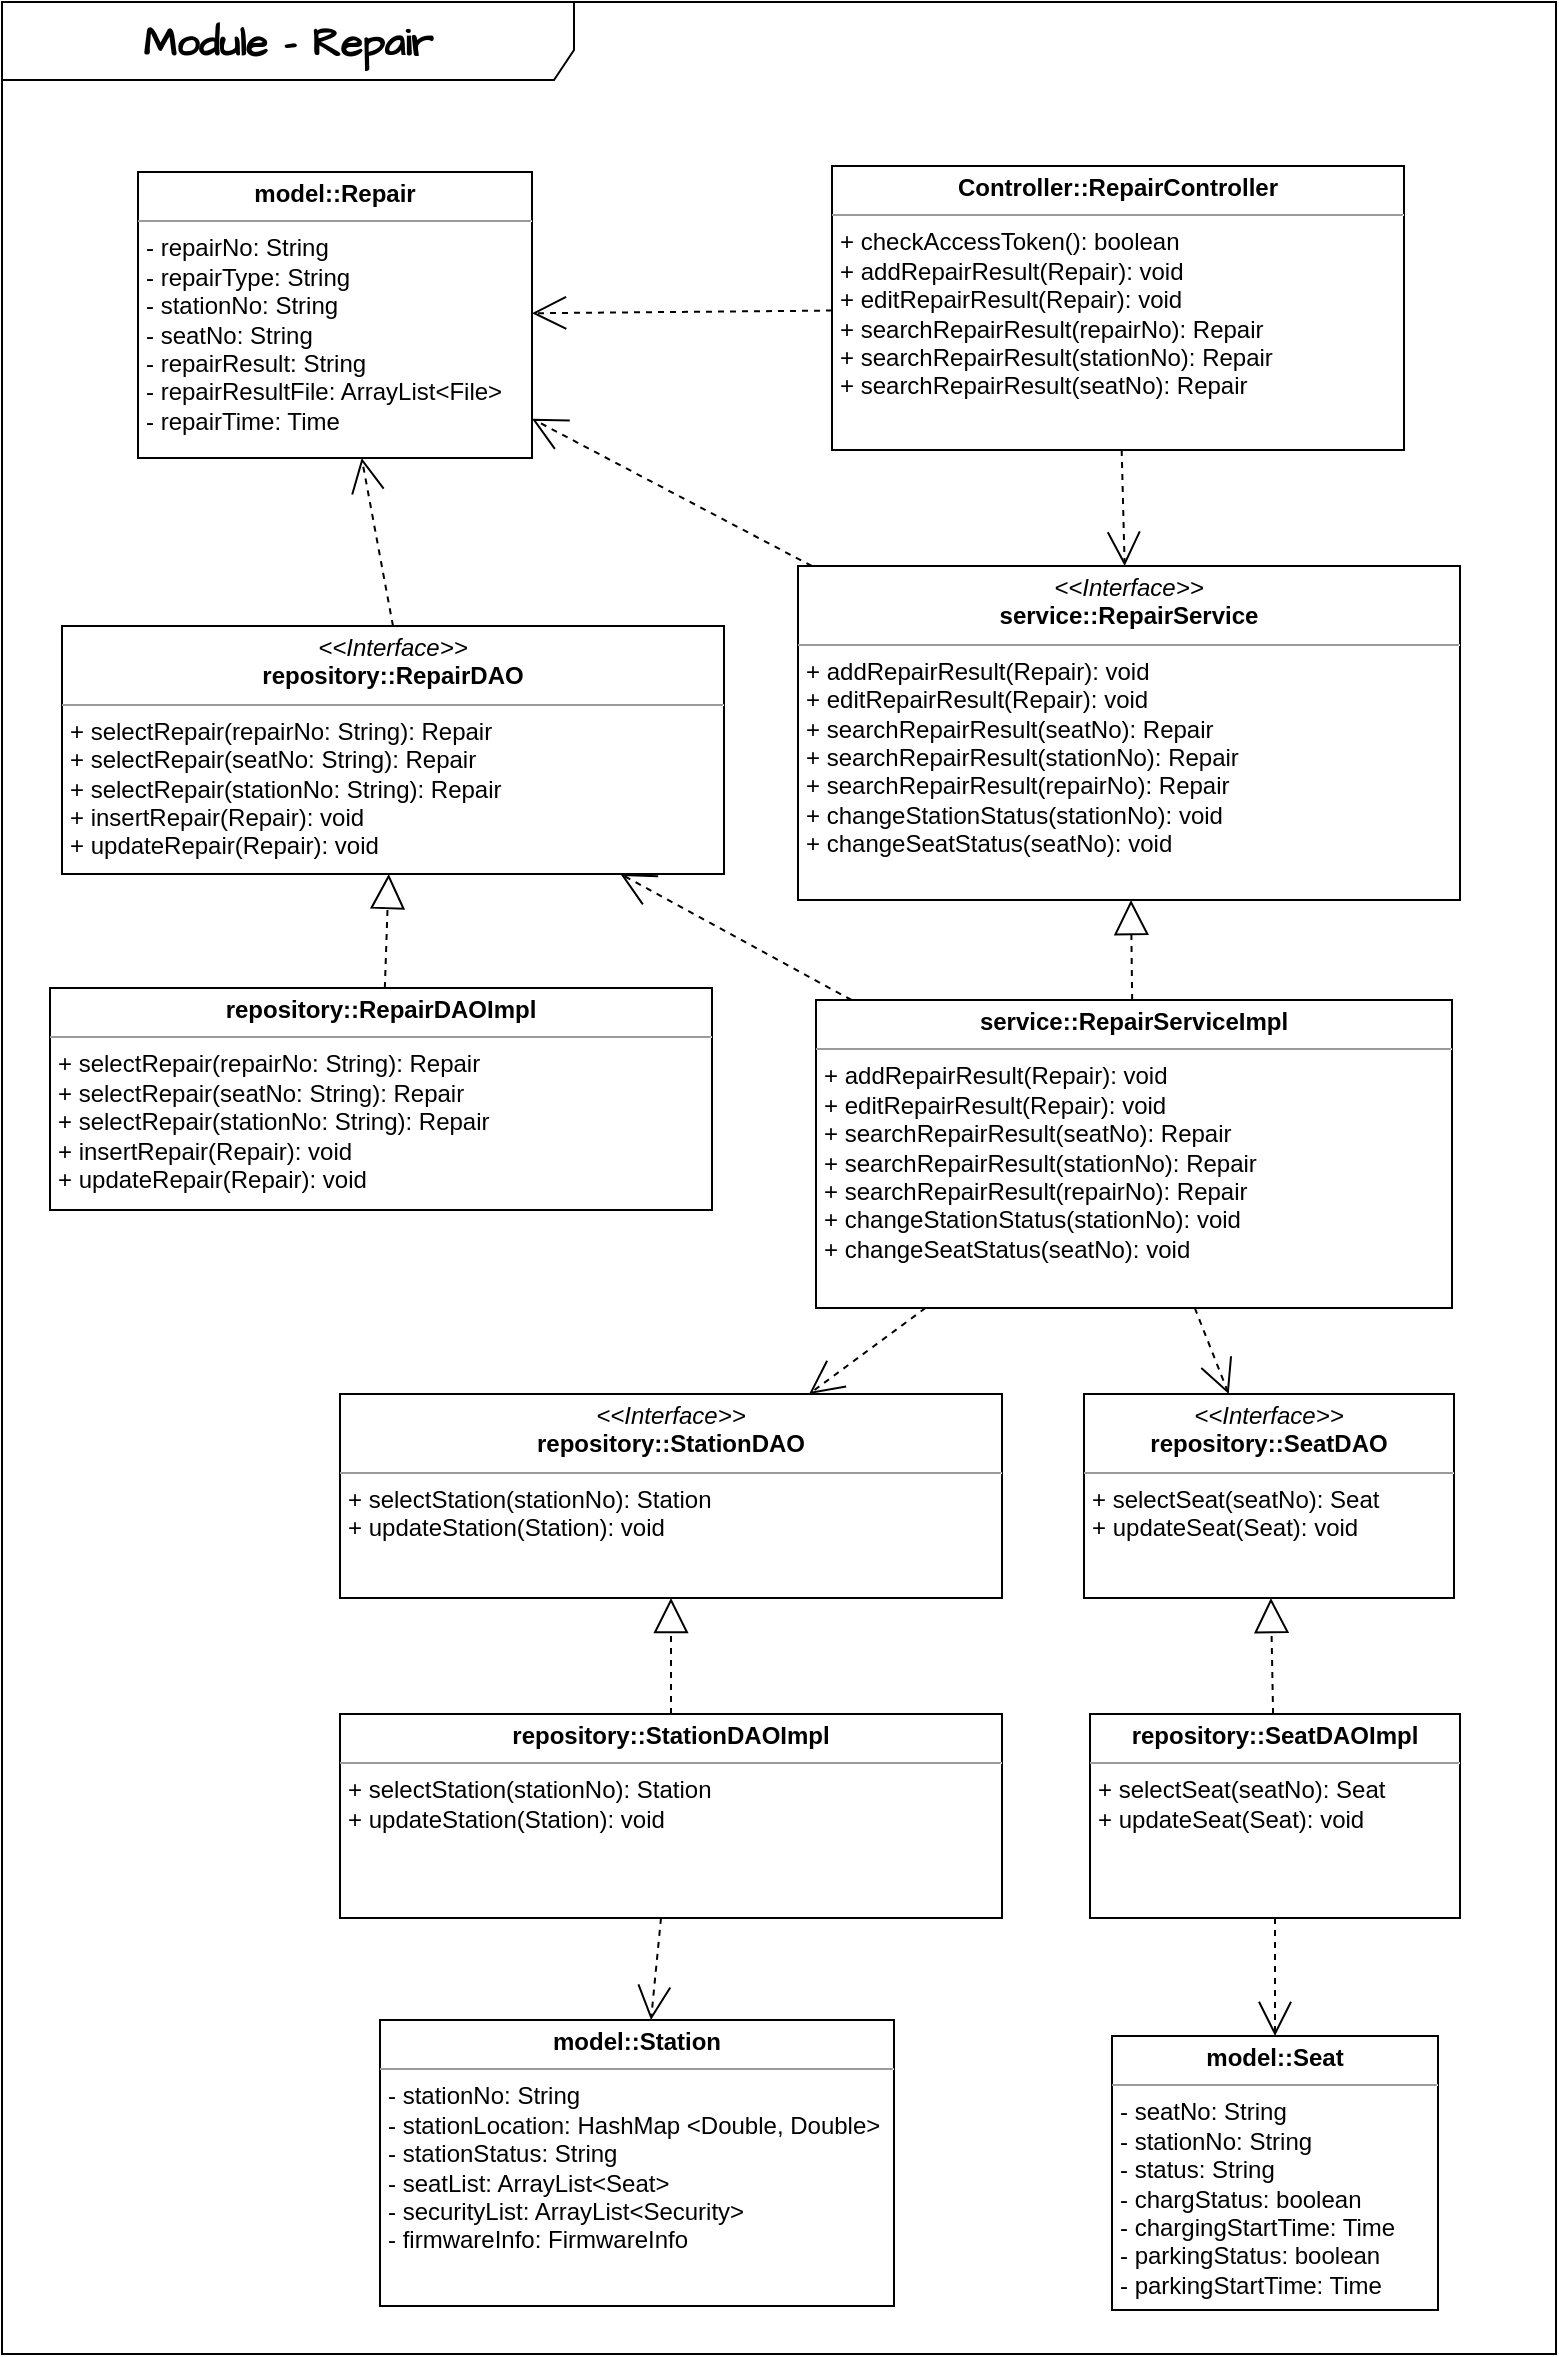 <mxfile version="21.7.2" type="github">
  <diagram name="페이지-1" id="SD5uGVti8S3krNSPn7eM">
    <mxGraphModel dx="598" dy="994" grid="0" gridSize="10" guides="1" tooltips="1" connect="1" arrows="1" fold="1" page="0" pageScale="1" pageWidth="827" pageHeight="1169" math="0" shadow="0">
      <root>
        <mxCell id="0" />
        <mxCell id="1" parent="0" />
        <mxCell id="VC6YzEF67Aat66i6p4av-2" value="&lt;b&gt;Module - Repair&lt;/b&gt;" style="shape=umlFrame;whiteSpace=wrap;html=1;pointerEvents=0;hachureGap=4;fontFamily=Architects Daughter;fontSource=https%3A%2F%2Ffonts.googleapis.com%2Fcss%3Ffamily%3DArchitects%2BDaughter;fontSize=20;width=286;height=39;labelBackgroundColor=none;rounded=0;" parent="1" vertex="1">
          <mxGeometry x="1517" y="27" width="777" height="1176" as="geometry" />
        </mxCell>
        <mxCell id="VC6YzEF67Aat66i6p4av-3" style="edgeStyle=none;shape=connector;rounded=0;hachureGap=4;orthogonalLoop=1;jettySize=auto;html=1;dashed=1;labelBackgroundColor=none;strokeColor=default;fontFamily=Architects Daughter;fontSource=https%3A%2F%2Ffonts.googleapis.com%2Fcss%3Ffamily%3DArchitects%2BDaughter;fontSize=16;fontColor=default;endArrow=open;endFill=0;endSize=15;" parent="1" source="VC6YzEF67Aat66i6p4av-9" target="VC6YzEF67Aat66i6p4av-5" edge="1">
          <mxGeometry relative="1" as="geometry" />
        </mxCell>
        <mxCell id="VC6YzEF67Aat66i6p4av-4" style="edgeStyle=none;shape=connector;rounded=0;hachureGap=4;orthogonalLoop=1;jettySize=auto;html=1;dashed=1;labelBackgroundColor=none;strokeColor=default;fontFamily=Architects Daughter;fontSource=https%3A%2F%2Ffonts.googleapis.com%2Fcss%3Ffamily%3DArchitects%2BDaughter;fontSize=16;fontColor=default;endArrow=open;endFill=0;endSize=15;" parent="1" source="VC6YzEF67Aat66i6p4av-5" target="VC6YzEF67Aat66i6p4av-13" edge="1">
          <mxGeometry relative="1" as="geometry" />
        </mxCell>
        <mxCell id="VC6YzEF67Aat66i6p4av-5" value="&lt;p style=&quot;margin:0px;margin-top:4px;text-align:center;&quot;&gt;&lt;i&gt;&amp;lt;&amp;lt;Interface&amp;gt;&amp;gt;&lt;/i&gt;&lt;br&gt;&lt;b style=&quot;background-color: initial;&quot;&gt;service::RepairService&lt;/b&gt;&lt;/p&gt;&lt;p style=&quot;margin:0px;margin-top:4px;text-align:center;&quot;&gt;&lt;/p&gt;&lt;hr size=&quot;1&quot;&gt;&lt;p style=&quot;margin:0px;margin-left:4px;&quot;&gt;+&lt;span style=&quot;border-color: var(--border-color); background-color: initial;&quot;&gt;&amp;nbsp;addRepairResult(Repair): void&lt;/span&gt;&lt;/p&gt;&lt;p style=&quot;margin:0px;margin-left:4px;&quot;&gt;&lt;span style=&quot;border-color: var(--border-color); background-color: initial;&quot;&gt;+ editRepairResult(Repair): void&lt;/span&gt;&lt;/p&gt;&lt;p style=&quot;margin:0px;margin-left:4px;&quot;&gt;&lt;span style=&quot;background-color: initial;&quot;&gt;+ searchRepairResult(seatNo): Repair&lt;/span&gt;&lt;/p&gt;&lt;p style=&quot;margin:0px;margin-left:4px;&quot;&gt;+ searchRepairResult(stationNo): Repair&lt;span style=&quot;background-color: initial;&quot;&gt;&lt;br&gt;&lt;/span&gt;&lt;/p&gt;&lt;p style=&quot;margin:0px;margin-left:4px;&quot;&gt;+ searchRepairResult(repairNo): Repair&lt;/p&gt;&lt;p style=&quot;margin:0px;margin-left:4px;&quot;&gt;+ changeStationStatus(stationNo): void&lt;/p&gt;&lt;p style=&quot;margin:0px;margin-left:4px;&quot;&gt;+ changeSeatStatus(seatNo): void&lt;br&gt;&lt;/p&gt;" style="verticalAlign=top;align=left;overflow=fill;fontSize=12;fontFamily=Helvetica;html=1;whiteSpace=wrap;" parent="1" vertex="1">
          <mxGeometry x="1915" y="309" width="331" height="167" as="geometry" />
        </mxCell>
        <mxCell id="VC6YzEF67Aat66i6p4av-6" style="edgeStyle=none;shape=connector;rounded=0;hachureGap=4;orthogonalLoop=1;jettySize=auto;html=1;dashed=1;labelBackgroundColor=none;strokeColor=default;fontFamily=Architects Daughter;fontSource=https%3A%2F%2Ffonts.googleapis.com%2Fcss%3Ffamily%3DArchitects%2BDaughter;fontSize=16;fontColor=default;endArrow=open;endFill=0;endSize=15;exitX=0.5;exitY=0;exitDx=0;exitDy=0;" parent="1" source="VC6YzEF67Aat66i6p4av-7" target="VC6YzEF67Aat66i6p4av-13" edge="1">
          <mxGeometry relative="1" as="geometry" />
        </mxCell>
        <mxCell id="VC6YzEF67Aat66i6p4av-7" value="&lt;p style=&quot;margin:0px;margin-top:4px;text-align:center;&quot;&gt;&lt;i&gt;&amp;lt;&amp;lt;Interface&amp;gt;&amp;gt;&lt;/i&gt;&lt;br&gt;&lt;b style=&quot;background-color: initial;&quot;&gt;repository::RepairDAO&lt;/b&gt;&lt;/p&gt;&lt;p style=&quot;margin:0px;margin-top:4px;text-align:center;&quot;&gt;&lt;/p&gt;&lt;hr size=&quot;1&quot;&gt;&lt;p style=&quot;margin:0px;margin-left:4px;&quot;&gt;+ selectRepair(repairNo: String): Repair&lt;/p&gt;&lt;p style=&quot;margin:0px;margin-left:4px;&quot;&gt;+ selectRepair(seatNo: String): Repair&lt;br&gt;&lt;/p&gt;&lt;p style=&quot;margin:0px;margin-left:4px;&quot;&gt;+ selectRepair(stationNo: String): Repair&lt;br&gt;&lt;/p&gt;&lt;p style=&quot;margin:0px;margin-left:4px;&quot;&gt;+ insertRepair(Repair): void&lt;/p&gt;&lt;p style=&quot;margin:0px;margin-left:4px;&quot;&gt;+ updateRepair(Repair): void&lt;/p&gt;" style="verticalAlign=top;align=left;overflow=fill;fontSize=12;fontFamily=Helvetica;html=1;whiteSpace=wrap;" parent="1" vertex="1">
          <mxGeometry x="1547" y="339" width="331" height="124" as="geometry" />
        </mxCell>
        <mxCell id="VC6YzEF67Aat66i6p4av-8" style="edgeStyle=none;shape=connector;rounded=0;hachureGap=4;orthogonalLoop=1;jettySize=auto;html=1;dashed=1;labelBackgroundColor=none;strokeColor=default;fontFamily=Architects Daughter;fontSource=https%3A%2F%2Ffonts.googleapis.com%2Fcss%3Ffamily%3DArchitects%2BDaughter;fontSize=16;fontColor=default;endArrow=open;endFill=0;endSize=15;" parent="1" source="VC6YzEF67Aat66i6p4av-9" target="VC6YzEF67Aat66i6p4av-13" edge="1">
          <mxGeometry relative="1" as="geometry" />
        </mxCell>
        <mxCell id="VC6YzEF67Aat66i6p4av-9" value="&lt;p style=&quot;margin:0px;margin-top:4px;text-align:center;&quot;&gt;&lt;b style=&quot;background-color: initial;&quot;&gt;Controller::RepairController&lt;/b&gt;&lt;/p&gt;&lt;p style=&quot;margin:0px;margin-top:4px;text-align:center;&quot;&gt;&lt;/p&gt;&lt;hr size=&quot;1&quot;&gt;&lt;p style=&quot;margin:0px;margin-left:4px;&quot;&gt;+ checkAccessToken(&lt;span style=&quot;background-color: initial;&quot;&gt;): boolean&lt;/span&gt;&lt;/p&gt;&lt;p style=&quot;margin:0px;margin-left:4px;&quot;&gt;+ addRepairResult(Repair): void&lt;/p&gt;&lt;p style=&quot;margin:0px;margin-left:4px;&quot;&gt;+ editRepairResult(Repair): void&lt;/p&gt;&lt;p style=&quot;margin:0px;margin-left:4px;&quot;&gt;+ searchRepairResult(repairNo): Repair&lt;br&gt;&lt;/p&gt;&lt;p style=&quot;margin:0px;margin-left:4px;&quot;&gt;+ searchRepairResult(stationNo): Repair&lt;br&gt;&lt;/p&gt;&lt;p style=&quot;margin:0px;margin-left:4px;&quot;&gt;+ searchRepairResult(seatNo): Repair&lt;/p&gt;" style="verticalAlign=top;align=left;overflow=fill;fontSize=12;fontFamily=Helvetica;html=1;whiteSpace=wrap;" parent="1" vertex="1">
          <mxGeometry x="1932" y="109" width="286" height="142" as="geometry" />
        </mxCell>
        <mxCell id="VC6YzEF67Aat66i6p4av-10" style="edgeStyle=none;shape=connector;rounded=0;hachureGap=4;orthogonalLoop=1;jettySize=auto;html=1;dashed=1;labelBackgroundColor=none;strokeColor=default;fontFamily=Architects Daughter;fontSource=https%3A%2F%2Ffonts.googleapis.com%2Fcss%3Ffamily%3DArchitects%2BDaughter;fontSize=16;fontColor=default;endArrow=open;endFill=0;endSize=15;" parent="1" source="VC6YzEF67Aat66i6p4av-12" target="VC6YzEF67Aat66i6p4av-7" edge="1">
          <mxGeometry relative="1" as="geometry" />
        </mxCell>
        <mxCell id="VC6YzEF67Aat66i6p4av-11" style="edgeStyle=none;shape=connector;rounded=0;hachureGap=4;orthogonalLoop=1;jettySize=auto;html=1;dashed=1;labelBackgroundColor=none;strokeColor=default;fontFamily=Architects Daughter;fontSource=https%3A%2F%2Ffonts.googleapis.com%2Fcss%3Ffamily%3DArchitects%2BDaughter;fontSize=16;fontColor=default;endArrow=block;endFill=0;endSize=15;" parent="1" source="VC6YzEF67Aat66i6p4av-12" target="VC6YzEF67Aat66i6p4av-5" edge="1">
          <mxGeometry relative="1" as="geometry" />
        </mxCell>
        <mxCell id="VC6YzEF67Aat66i6p4av-12" value="&lt;p style=&quot;margin:0px;margin-top:4px;text-align:center;&quot;&gt;&lt;b style=&quot;background-color: initial;&quot;&gt;service::RepairServiceImpl&lt;/b&gt;&lt;/p&gt;&lt;p style=&quot;margin:0px;margin-top:4px;text-align:center;&quot;&gt;&lt;/p&gt;&lt;hr size=&quot;1&quot;&gt;&lt;p style=&quot;border-color: var(--border-color); margin: 0px 0px 0px 4px;&quot;&gt;+&lt;span style=&quot;background-color: initial; border-color: var(--border-color);&quot;&gt;&amp;nbsp;addRepairResult(Repair): void&lt;/span&gt;&lt;/p&gt;&lt;p style=&quot;border-color: var(--border-color); margin: 0px 0px 0px 4px;&quot;&gt;&lt;span style=&quot;border-color: var(--border-color); background-color: initial;&quot;&gt;+ editRepairResult(Repair): void&lt;/span&gt;&lt;/p&gt;&lt;p style=&quot;border-color: var(--border-color); margin: 0px 0px 0px 4px;&quot;&gt;&lt;span style=&quot;border-color: var(--border-color); background-color: initial;&quot;&gt;+ searchRepairResult(seatNo): Repair&lt;/span&gt;&lt;/p&gt;&lt;p style=&quot;border-color: var(--border-color); margin: 0px 0px 0px 4px;&quot;&gt;+ searchRepairResult(stationNo): Repair&lt;span style=&quot;border-color: var(--border-color); background-color: initial;&quot;&gt;&lt;br style=&quot;border-color: var(--border-color);&quot;&gt;&lt;/span&gt;&lt;/p&gt;&lt;p style=&quot;border-color: var(--border-color); margin: 0px 0px 0px 4px;&quot;&gt;+ searchRepairResult(repairNo): Repair&lt;/p&gt;&lt;p style=&quot;border-color: var(--border-color); margin: 0px 0px 0px 4px;&quot;&gt;+ changeStationStatus(stationNo): void&lt;/p&gt;&lt;p style=&quot;border-color: var(--border-color); margin: 0px 0px 0px 4px;&quot;&gt;+ changeSeatStatus(seatNo): void&lt;/p&gt;" style="verticalAlign=top;align=left;overflow=fill;fontSize=12;fontFamily=Helvetica;html=1;whiteSpace=wrap;" parent="1" vertex="1">
          <mxGeometry x="1924" y="526" width="318" height="154" as="geometry" />
        </mxCell>
        <mxCell id="VC6YzEF67Aat66i6p4av-13" value="&lt;p style=&quot;margin:0px;margin-top:4px;text-align:center;&quot;&gt;&lt;b style=&quot;background-color: initial;&quot;&gt;model::Repair&lt;/b&gt;&lt;/p&gt;&lt;p style=&quot;margin:0px;margin-top:4px;text-align:center;&quot;&gt;&lt;/p&gt;&lt;hr size=&quot;1&quot;&gt;&lt;p style=&quot;margin:0px;margin-left:4px;&quot;&gt;- repairNo: String&lt;/p&gt;&lt;p style=&quot;margin:0px;margin-left:4px;&quot;&gt;- repairType: String&lt;/p&gt;&lt;p style=&quot;margin:0px;margin-left:4px;&quot;&gt;&lt;span style=&quot;background-color: initial;&quot;&gt;- stationNo: String&lt;/span&gt;&lt;br&gt;&lt;/p&gt;&lt;p style=&quot;margin:0px;margin-left:4px;&quot;&gt;- seatNo: String&lt;/p&gt;&lt;p style=&quot;margin:0px;margin-left:4px;&quot;&gt;- repairResult: String&lt;/p&gt;&lt;p style=&quot;margin:0px;margin-left:4px;&quot;&gt;- repairResultFile: ArrayList&amp;lt;File&amp;gt;&lt;/p&gt;&lt;p style=&quot;margin:0px;margin-left:4px;&quot;&gt;&lt;span style=&quot;background-color: initial;&quot;&gt;- repairTime: Time&lt;/span&gt;&lt;br&gt;&lt;/p&gt;" style="verticalAlign=top;align=left;overflow=fill;fontSize=12;fontFamily=Helvetica;html=1;whiteSpace=wrap;" parent="1" vertex="1">
          <mxGeometry x="1585" y="112" width="197" height="143" as="geometry" />
        </mxCell>
        <mxCell id="VC6YzEF67Aat66i6p4av-14" style="edgeStyle=none;shape=connector;rounded=0;hachureGap=4;orthogonalLoop=1;jettySize=auto;html=1;dashed=1;labelBackgroundColor=none;strokeColor=default;fontFamily=Architects Daughter;fontSource=https%3A%2F%2Ffonts.googleapis.com%2Fcss%3Ffamily%3DArchitects%2BDaughter;fontSize=16;fontColor=default;endArrow=block;endFill=0;endSize=15;" parent="1" source="VC6YzEF67Aat66i6p4av-15" target="VC6YzEF67Aat66i6p4av-7" edge="1">
          <mxGeometry relative="1" as="geometry" />
        </mxCell>
        <mxCell id="VC6YzEF67Aat66i6p4av-15" value="&lt;p style=&quot;margin:0px;margin-top:4px;text-align:center;&quot;&gt;&lt;b style=&quot;background-color: initial;&quot;&gt;repository::RepairDAOImpl&lt;/b&gt;&lt;/p&gt;&lt;p style=&quot;margin:0px;margin-top:4px;text-align:center;&quot;&gt;&lt;/p&gt;&lt;hr size=&quot;1&quot;&gt;&lt;p style=&quot;border-color: var(--border-color); margin: 0px 0px 0px 4px;&quot;&gt;+ selectRepair(repairNo: String): Repair&lt;/p&gt;&lt;p style=&quot;border-color: var(--border-color); margin: 0px 0px 0px 4px;&quot;&gt;+ selectRepair(seatNo: String): Repair&lt;br style=&quot;border-color: var(--border-color);&quot;&gt;&lt;/p&gt;&lt;p style=&quot;border-color: var(--border-color); margin: 0px 0px 0px 4px;&quot;&gt;+ selectRepair(stationNo: String): Repair&lt;br style=&quot;border-color: var(--border-color);&quot;&gt;&lt;/p&gt;&lt;p style=&quot;border-color: var(--border-color); margin: 0px 0px 0px 4px;&quot;&gt;+ insertRepair(Repair): void&lt;/p&gt;&lt;p style=&quot;border-color: var(--border-color); margin: 0px 0px 0px 4px;&quot;&gt;+ updateRepair(Repair): void&lt;/p&gt;" style="verticalAlign=top;align=left;overflow=fill;fontSize=12;fontFamily=Helvetica;html=1;whiteSpace=wrap;" parent="1" vertex="1">
          <mxGeometry x="1541" y="520" width="331" height="111" as="geometry" />
        </mxCell>
        <mxCell id="VC6YzEF67Aat66i6p4av-16" value="&lt;p style=&quot;margin:0px;margin-top:4px;text-align:center;&quot;&gt;&lt;b style=&quot;background-color: initial;&quot;&gt;model::Station&lt;/b&gt;&lt;/p&gt;&lt;p style=&quot;margin:0px;margin-top:4px;text-align:center;&quot;&gt;&lt;/p&gt;&lt;hr size=&quot;1&quot;&gt;&lt;p style=&quot;margin:0px;margin-left:4px;&quot;&gt;- stationNo: String&lt;/p&gt;&lt;p style=&quot;margin:0px;margin-left:4px;&quot;&gt;- stationLocation: HashMap &amp;lt;Double, Double&amp;gt;&lt;/p&gt;&lt;p style=&quot;margin:0px;margin-left:4px;&quot;&gt;- stationStatus: String&lt;/p&gt;&lt;p style=&quot;margin:0px;margin-left:4px;&quot;&gt;&lt;span style=&quot;background-color: initial;&quot;&gt;- seatList: ArrayList&amp;lt;Seat&amp;gt;&lt;/span&gt;&lt;br&gt;&lt;/p&gt;&lt;p style=&quot;margin:0px;margin-left:4px;&quot;&gt;- securityList: ArrayList&amp;lt;Security&amp;gt;&lt;/p&gt;&lt;p style=&quot;margin:0px;margin-left:4px;&quot;&gt;- firmwareInfo: FirmwareInfo&lt;/p&gt;&lt;p style=&quot;margin:0px;margin-left:4px;&quot;&gt;&lt;br&gt;&lt;/p&gt;" style="verticalAlign=top;align=left;overflow=fill;fontSize=12;fontFamily=Helvetica;html=1;whiteSpace=wrap;" parent="1" vertex="1">
          <mxGeometry x="1706" y="1036" width="257" height="143" as="geometry" />
        </mxCell>
        <mxCell id="VC6YzEF67Aat66i6p4av-17" value="&lt;p style=&quot;margin:0px;margin-top:4px;text-align:center;&quot;&gt;&lt;b style=&quot;background-color: initial;&quot;&gt;model::Seat&lt;/b&gt;&lt;/p&gt;&lt;p style=&quot;margin:0px;margin-top:4px;text-align:center;&quot;&gt;&lt;/p&gt;&lt;hr size=&quot;1&quot;&gt;&lt;p style=&quot;margin:0px;margin-left:4px;&quot;&gt;- seatNo: String&lt;/p&gt;&lt;p style=&quot;margin:0px;margin-left:4px;&quot;&gt;- stationNo: String&lt;/p&gt;&lt;p style=&quot;margin:0px;margin-left:4px;&quot;&gt;- status:&lt;span style=&quot;background-color: initial;&quot;&gt;&amp;nbsp;String&lt;/span&gt;&lt;/p&gt;&lt;p style=&quot;margin:0px;margin-left:4px;&quot;&gt;&lt;span style=&quot;background-color: initial;&quot;&gt;- chargStatus: boolean&lt;/span&gt;&lt;/p&gt;&lt;p style=&quot;border-color: var(--border-color); margin: 0px 0px 0px 4px;&quot;&gt;- chargingStartTime: Time&lt;/p&gt;&lt;p style=&quot;border-color: var(--border-color); margin: 0px 0px 0px 4px;&quot;&gt;- parkingStatus: boolean&lt;/p&gt;&lt;p style=&quot;border-color: var(--border-color); margin: 0px 0px 0px 4px;&quot;&gt;- parkingStartTime: Time&lt;/p&gt;&lt;p style=&quot;margin:0px;margin-left:4px;&quot;&gt;&lt;br&gt;&lt;/p&gt;" style="verticalAlign=top;align=left;overflow=fill;fontSize=12;fontFamily=Helvetica;html=1;whiteSpace=wrap;" parent="1" vertex="1">
          <mxGeometry x="2072" y="1044" width="163" height="137" as="geometry" />
        </mxCell>
        <mxCell id="VC6YzEF67Aat66i6p4av-19" style="edgeStyle=none;shape=connector;rounded=0;hachureGap=4;orthogonalLoop=1;jettySize=auto;html=1;dashed=1;labelBackgroundColor=none;strokeColor=default;fontFamily=Architects Daughter;fontSource=https%3A%2F%2Ffonts.googleapis.com%2Fcss%3Ffamily%3DArchitects%2BDaughter;fontSize=16;fontColor=default;endArrow=open;endFill=0;endSize=15;" parent="1" source="VC6YzEF67Aat66i6p4av-28" target="VC6YzEF67Aat66i6p4av-16" edge="1">
          <mxGeometry relative="1" as="geometry">
            <mxPoint x="1920" y="74" as="sourcePoint" />
            <mxPoint x="1790" y="74" as="targetPoint" />
          </mxGeometry>
        </mxCell>
        <mxCell id="VC6YzEF67Aat66i6p4av-20" style="edgeStyle=none;shape=connector;rounded=0;hachureGap=4;orthogonalLoop=1;jettySize=auto;html=1;dashed=1;labelBackgroundColor=none;strokeColor=default;fontFamily=Architects Daughter;fontSource=https%3A%2F%2Ffonts.googleapis.com%2Fcss%3Ffamily%3DArchitects%2BDaughter;fontSize=16;fontColor=default;endArrow=open;endFill=0;endSize=15;" parent="1" source="VC6YzEF67Aat66i6p4av-29" target="VC6YzEF67Aat66i6p4av-17" edge="1">
          <mxGeometry relative="1" as="geometry">
            <mxPoint x="1930" y="84" as="sourcePoint" />
            <mxPoint x="1800" y="84" as="targetPoint" />
          </mxGeometry>
        </mxCell>
        <mxCell id="VC6YzEF67Aat66i6p4av-22" value="" style="edgeStyle=none;shape=connector;rounded=0;hachureGap=4;orthogonalLoop=1;jettySize=auto;html=1;dashed=1;labelBackgroundColor=none;strokeColor=default;fontFamily=Architects Daughter;fontSource=https%3A%2F%2Ffonts.googleapis.com%2Fcss%3Ffamily%3DArchitects%2BDaughter;fontSize=16;fontColor=default;endArrow=open;endFill=0;endSize=15;" parent="1" source="VC6YzEF67Aat66i6p4av-12" target="VC6YzEF67Aat66i6p4av-23" edge="1">
          <mxGeometry relative="1" as="geometry">
            <mxPoint x="2145" y="484" as="sourcePoint" />
            <mxPoint x="2501" y="969" as="targetPoint" />
          </mxGeometry>
        </mxCell>
        <mxCell id="VC6YzEF67Aat66i6p4av-23" value="&lt;p style=&quot;margin:0px;margin-top:4px;text-align:center;&quot;&gt;&lt;i&gt;&amp;lt;&amp;lt;Interface&amp;gt;&amp;gt;&lt;/i&gt;&lt;br&gt;&lt;b style=&quot;background-color: initial;&quot;&gt;repository::SeatDAO&lt;/b&gt;&lt;/p&gt;&lt;p style=&quot;margin:0px;margin-top:4px;text-align:center;&quot;&gt;&lt;/p&gt;&lt;hr size=&quot;1&quot;&gt;&lt;p style=&quot;margin:0px;margin-left:4px;&quot;&gt;+ selectSeat(seatNo): Seat&lt;/p&gt;&lt;p style=&quot;margin:0px;margin-left:4px;&quot;&gt;&lt;span style=&quot;background-color: initial;&quot;&gt;+ updateSeat(Seat): void&lt;/span&gt;&lt;br&gt;&lt;/p&gt;" style="verticalAlign=top;align=left;overflow=fill;fontSize=12;fontFamily=Helvetica;html=1;whiteSpace=wrap;" parent="1" vertex="1">
          <mxGeometry x="2058" y="723" width="185" height="102" as="geometry" />
        </mxCell>
        <mxCell id="VC6YzEF67Aat66i6p4av-24" value="&lt;p style=&quot;margin:0px;margin-top:4px;text-align:center;&quot;&gt;&lt;i&gt;&amp;lt;&amp;lt;Interface&amp;gt;&amp;gt;&lt;/i&gt;&lt;br&gt;&lt;b style=&quot;background-color: initial;&quot;&gt;repository::StationDAO&lt;/b&gt;&lt;/p&gt;&lt;p style=&quot;margin:0px;margin-top:4px;text-align:center;&quot;&gt;&lt;/p&gt;&lt;hr size=&quot;1&quot;&gt;&lt;p style=&quot;margin:0px;margin-left:4px;&quot;&gt;+ selectStation(stationNo): Station&lt;/p&gt;&lt;p style=&quot;margin:0px;margin-left:4px;&quot;&gt;+ updateStation(Station): void&lt;/p&gt;" style="verticalAlign=top;align=left;overflow=fill;fontSize=12;fontFamily=Helvetica;html=1;whiteSpace=wrap;" parent="1" vertex="1">
          <mxGeometry x="1686" y="723" width="331" height="102" as="geometry" />
        </mxCell>
        <mxCell id="VC6YzEF67Aat66i6p4av-25" value="" style="edgeStyle=none;shape=connector;rounded=0;hachureGap=4;orthogonalLoop=1;jettySize=auto;html=1;dashed=1;labelBackgroundColor=none;strokeColor=default;fontFamily=Architects Daughter;fontSource=https%3A%2F%2Ffonts.googleapis.com%2Fcss%3Ffamily%3DArchitects%2BDaughter;fontSize=16;fontColor=default;endArrow=open;endFill=0;endSize=15;" parent="1" source="VC6YzEF67Aat66i6p4av-12" target="VC6YzEF67Aat66i6p4av-24" edge="1">
          <mxGeometry relative="1" as="geometry">
            <mxPoint x="2017" y="645" as="sourcePoint" />
            <mxPoint x="2121" y="742" as="targetPoint" />
          </mxGeometry>
        </mxCell>
        <mxCell id="VC6YzEF67Aat66i6p4av-28" value="&lt;p style=&quot;margin:0px;margin-top:4px;text-align:center;&quot;&gt;&lt;b style=&quot;background-color: initial;&quot;&gt;repository::StationDAOImpl&lt;/b&gt;&lt;/p&gt;&lt;p style=&quot;margin:0px;margin-top:4px;text-align:center;&quot;&gt;&lt;/p&gt;&lt;hr size=&quot;1&quot;&gt;&lt;p style=&quot;margin:0px;margin-left:4px;&quot;&gt;&lt;span style=&quot;background-color: initial;&quot;&gt;+ selectStation(stationNo): Station&lt;/span&gt;&lt;br&gt;&lt;/p&gt;&lt;p style=&quot;border-color: var(--border-color); margin: 0px 0px 0px 4px;&quot;&gt;+ updateStation(Station): void&lt;/p&gt;" style="verticalAlign=top;align=left;overflow=fill;fontSize=12;fontFamily=Helvetica;html=1;whiteSpace=wrap;" parent="1" vertex="1">
          <mxGeometry x="1686" y="883" width="331" height="102" as="geometry" />
        </mxCell>
        <mxCell id="VC6YzEF67Aat66i6p4av-29" value="&lt;p style=&quot;margin:0px;margin-top:4px;text-align:center;&quot;&gt;&lt;b style=&quot;background-color: initial;&quot;&gt;repository::SeatDAOImpl&lt;/b&gt;&lt;/p&gt;&lt;p style=&quot;margin:0px;margin-top:4px;text-align:center;&quot;&gt;&lt;/p&gt;&lt;hr size=&quot;1&quot;&gt;&lt;p style=&quot;margin:0px;margin-left:4px;&quot;&gt;+ selectSeat(seatNo): Seat&lt;/p&gt;&lt;p style=&quot;margin:0px;margin-left:4px;&quot;&gt;&lt;span style=&quot;background-color: initial;&quot;&gt;+ updateSeat(Seat): void&lt;/span&gt;&lt;br&gt;&lt;/p&gt;" style="verticalAlign=top;align=left;overflow=fill;fontSize=12;fontFamily=Helvetica;html=1;whiteSpace=wrap;" parent="1" vertex="1">
          <mxGeometry x="2061" y="883" width="185" height="102" as="geometry" />
        </mxCell>
        <mxCell id="VC6YzEF67Aat66i6p4av-30" style="edgeStyle=none;shape=connector;rounded=0;hachureGap=4;orthogonalLoop=1;jettySize=auto;html=1;dashed=1;labelBackgroundColor=none;strokeColor=default;fontFamily=Architects Daughter;fontSource=https%3A%2F%2Ffonts.googleapis.com%2Fcss%3Ffamily%3DArchitects%2BDaughter;fontSize=16;fontColor=default;endArrow=block;endFill=0;endSize=15;" parent="1" source="VC6YzEF67Aat66i6p4av-28" target="VC6YzEF67Aat66i6p4av-24" edge="1">
          <mxGeometry relative="1" as="geometry">
            <mxPoint x="1973" y="543" as="sourcePoint" />
            <mxPoint x="1973" y="501" as="targetPoint" />
          </mxGeometry>
        </mxCell>
        <mxCell id="VC6YzEF67Aat66i6p4av-31" style="edgeStyle=none;shape=connector;rounded=0;hachureGap=4;orthogonalLoop=1;jettySize=auto;html=1;dashed=1;labelBackgroundColor=none;strokeColor=default;fontFamily=Architects Daughter;fontSource=https%3A%2F%2Ffonts.googleapis.com%2Fcss%3Ffamily%3DArchitects%2BDaughter;fontSize=16;fontColor=default;endArrow=block;endFill=0;endSize=15;" parent="1" source="VC6YzEF67Aat66i6p4av-29" target="VC6YzEF67Aat66i6p4av-23" edge="1">
          <mxGeometry relative="1" as="geometry">
            <mxPoint x="1862" y="893" as="sourcePoint" />
            <mxPoint x="1862" y="835" as="targetPoint" />
          </mxGeometry>
        </mxCell>
      </root>
    </mxGraphModel>
  </diagram>
</mxfile>
